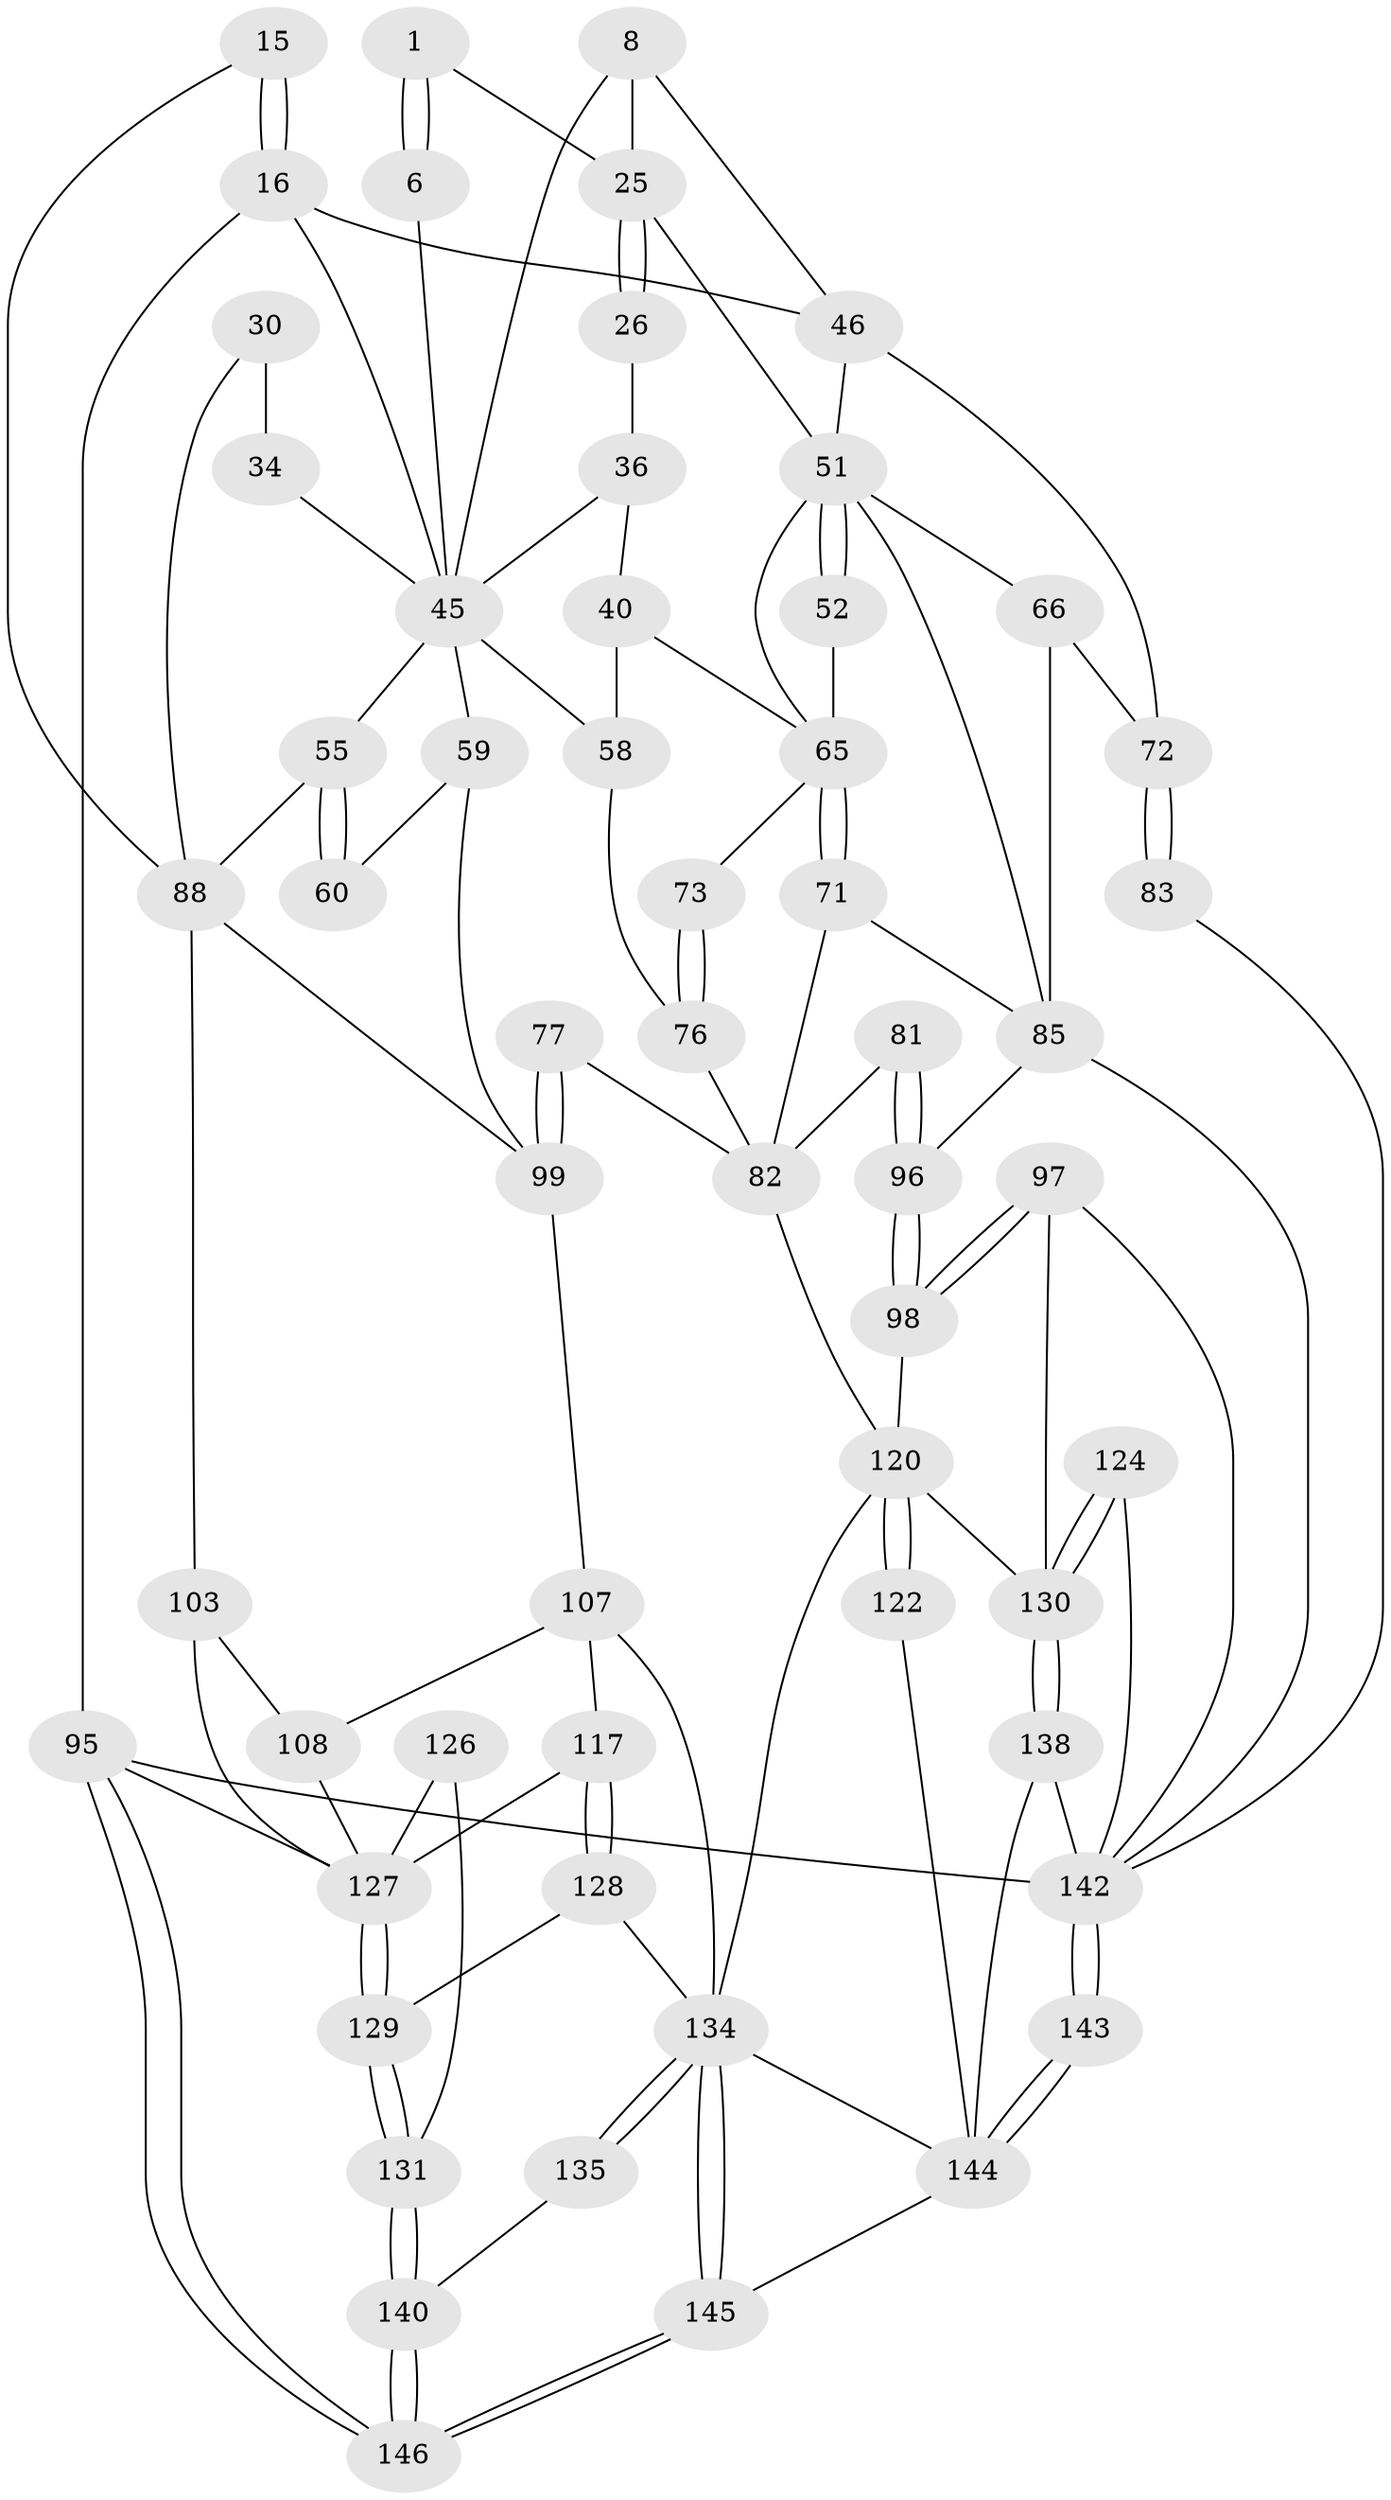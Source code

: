 // original degree distribution, {3: 0.02054794520547945, 5: 0.4589041095890411, 4: 0.2602739726027397, 6: 0.2602739726027397}
// Generated by graph-tools (version 1.1) at 2025/06/03/04/25 22:06:23]
// undirected, 58 vertices, 123 edges
graph export_dot {
graph [start="1"]
  node [color=gray90,style=filled];
  1 [pos="+0.3909647022524809+0"];
  6 [pos="+0.35212432954179984+0.11072883139004726"];
  8 [pos="+0.25262224088271584+0",super="+5+4"];
  15 [pos="+0+0"];
  16 [pos="+0.08075595631870232+0.07523312646107203",super="+14+11"];
  25 [pos="+0.5319941181077836+0.1790239466616178",super="+20+3+2"];
  26 [pos="+0.43553794889743314+0.11241120632086024"];
  30 [pos="+0+0.16449600272011894"];
  34 [pos="+0.07967538006235936+0.2500753391827869",super="+29"];
  36 [pos="+0.2576915205985494+0.2724236080093602",super="+35"];
  40 [pos="+0.39332972045688314+0.19850856366017125",super="+39"];
  45 [pos="+0.16524647562085118+0.27955715807778225",super="+43+42+33+28"];
  46 [pos="+1+0.18301681025279057",super="+17"];
  51 [pos="+0.7965697526544606+0.35138882570305174",super="+50+44"];
  52 [pos="+0.664020899420316+0.29825698475967494"];
  55 [pos="+0.021540970882638816+0.37180845573183924",super="+54+53"];
  58 [pos="+0.377608722474343+0.32693712942095793",super="+41"];
  59 [pos="+0.2531005005512305+0.36322999417239843"];
  60 [pos="+0.17408317169788393+0.34378005484102014"];
  65 [pos="+0.642234649913241+0.33741209091304053",super="+61+62"];
  66 [pos="+0.9086416905464265+0.40346653267993354",super="+49"];
  71 [pos="+0.6278147801930383+0.36838908016669525",super="+70"];
  72 [pos="+0.9524546539925167+0.4006315514857131",super="+48+47"];
  73 [pos="+0.5344737557807236+0.3463994087889825",super="+63"];
  76 [pos="+0.4570251543674302+0.4285717207396762",super="+64"];
  77 [pos="+0.44853141046802014+0.5426802738328708"];
  81 [pos="+0.6656336636254979+0.5794693377644201"];
  82 [pos="+0.5979516035988595+0.576737282508721",super="+74+75"];
  83 [pos="+1+0.48755047599196183"];
  85 [pos="+0.858457632855587+0.5005619075588681",super="+67+68+79"];
  88 [pos="+0.10369737799449029+0.5202163338180323",super="+56+57"];
  95 [pos="+0+1",super="+89"];
  96 [pos="+0.7488560186286161+0.6097232194998952",super="+86+80"];
  97 [pos="+0.83588717761411+0.6832591101308342"];
  98 [pos="+0.766235757571831+0.6362796436352487"];
  99 [pos="+0.31647823508011896+0.6739071166877627",super="+87+78"];
  103 [pos="+0.09081681346863166+0.692081616345821",super="+92+102"];
  107 [pos="+0.31945985320940334+0.6953526114112182",super="+100"];
  108 [pos="+0.11589064733158919+0.7308035169860385",super="+101"];
  117 [pos="+0.21273516377245474+0.7761741402247938"];
  120 [pos="+0.588130892450823+0.7850849268206488",super="+111+114"];
  122 [pos="+0.6327327095899723+0.842726399636321"];
  124 [pos="+0.8240837607329085+0.843517937160372"];
  126 [pos="+0.04327784979275196+0.8582782827554731",super="+125"];
  127 [pos="+0.1523927273853789+0.824749795955384",super="+119+116"];
  128 [pos="+0.19456434315796753+0.8612220332450727"];
  129 [pos="+0.16780978345658643+0.865881983527594"];
  130 [pos="+0.7419037643897264+0.8504311234941747",super="+113+112+115"];
  131 [pos="+0.12155164139897162+0.9210290867074133"];
  134 [pos="+0.3275275663080406+0.9848236806631963",super="+133+132"];
  135 [pos="+0.30273666758726314+0.9412803147349406"];
  138 [pos="+0.7450663932813268+0.8855279236628502"];
  140 [pos="+0.12414108830831995+0.9294259886008949"];
  142 [pos="+0.8762287242142565+1",super="+141"];
  143 [pos="+0.7206894526498564+1"];
  144 [pos="+0.549657254573756+1",super="+137+139"];
  145 [pos="+0.34145203762208565+1"];
  146 [pos="+0.057856884603697145+1"];
  1 -- 6;
  1 -- 6;
  1 -- 25;
  6 -- 45 [weight=2];
  8 -- 25;
  8 -- 46;
  8 -- 45;
  15 -- 16 [weight=2];
  15 -- 16;
  15 -- 88;
  16 -- 46 [weight=2];
  16 -- 95 [weight=2];
  16 -- 45 [weight=2];
  25 -- 26 [weight=2];
  25 -- 26;
  25 -- 51 [weight=2];
  26 -- 36;
  30 -- 34 [weight=2];
  30 -- 88;
  34 -- 45 [weight=2];
  36 -- 45 [weight=3];
  36 -- 40;
  40 -- 58 [weight=2];
  40 -- 65;
  45 -- 59;
  45 -- 55 [weight=2];
  45 -- 58;
  46 -- 72;
  46 -- 51;
  51 -- 52 [weight=2];
  51 -- 52;
  51 -- 66;
  51 -- 65;
  51 -- 85;
  52 -- 65;
  55 -- 60 [weight=2];
  55 -- 60;
  55 -- 88;
  58 -- 76;
  59 -- 60;
  59 -- 99;
  65 -- 71 [weight=2];
  65 -- 71;
  65 -- 73;
  66 -- 72 [weight=2];
  66 -- 85;
  71 -- 82;
  71 -- 85;
  72 -- 83 [weight=2];
  72 -- 83;
  73 -- 76 [weight=2];
  73 -- 76;
  76 -- 82;
  77 -- 99 [weight=2];
  77 -- 99;
  77 -- 82;
  81 -- 82;
  81 -- 96 [weight=2];
  81 -- 96;
  82 -- 120;
  83 -- 142;
  85 -- 96 [weight=2];
  85 -- 142;
  88 -- 99;
  88 -- 103 [weight=2];
  95 -- 146;
  95 -- 146;
  95 -- 142 [weight=2];
  95 -- 127;
  96 -- 98;
  96 -- 98;
  97 -- 98;
  97 -- 98;
  97 -- 130;
  97 -- 142;
  98 -- 120;
  99 -- 107;
  103 -- 108 [weight=2];
  103 -- 127;
  107 -- 117;
  107 -- 134;
  107 -- 108;
  108 -- 127;
  117 -- 128;
  117 -- 128;
  117 -- 127;
  120 -- 122 [weight=2];
  120 -- 122;
  120 -- 130 [weight=2];
  120 -- 134 [weight=2];
  122 -- 144;
  124 -- 130 [weight=2];
  124 -- 130;
  124 -- 142;
  126 -- 131;
  126 -- 127 [weight=3];
  127 -- 129;
  127 -- 129;
  128 -- 129;
  128 -- 134;
  129 -- 131;
  129 -- 131;
  130 -- 138;
  130 -- 138;
  131 -- 140;
  131 -- 140;
  134 -- 135 [weight=2];
  134 -- 135;
  134 -- 145;
  134 -- 145;
  134 -- 144;
  135 -- 140;
  138 -- 144;
  138 -- 142;
  140 -- 146;
  140 -- 146;
  142 -- 143;
  142 -- 143;
  143 -- 144 [weight=2];
  143 -- 144;
  144 -- 145;
  145 -- 146;
  145 -- 146;
}
